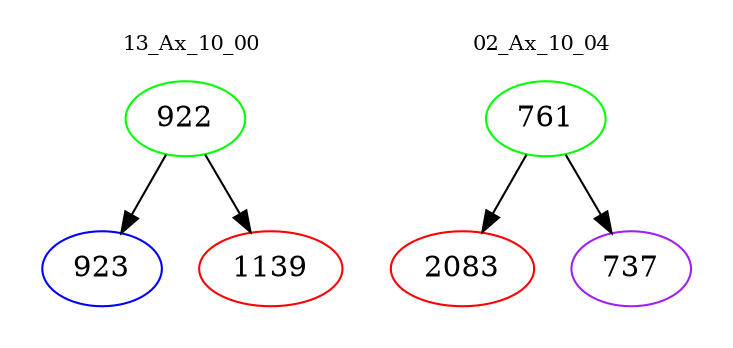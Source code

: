 digraph{
subgraph cluster_0 {
color = white
label = "13_Ax_10_00";
fontsize=10;
T0_922 [label="922", color="green"]
T0_922 -> T0_923 [color="black"]
T0_923 [label="923", color="blue"]
T0_922 -> T0_1139 [color="black"]
T0_1139 [label="1139", color="red"]
}
subgraph cluster_1 {
color = white
label = "02_Ax_10_04";
fontsize=10;
T1_761 [label="761", color="green"]
T1_761 -> T1_2083 [color="black"]
T1_2083 [label="2083", color="red"]
T1_761 -> T1_737 [color="black"]
T1_737 [label="737", color="purple"]
}
}
